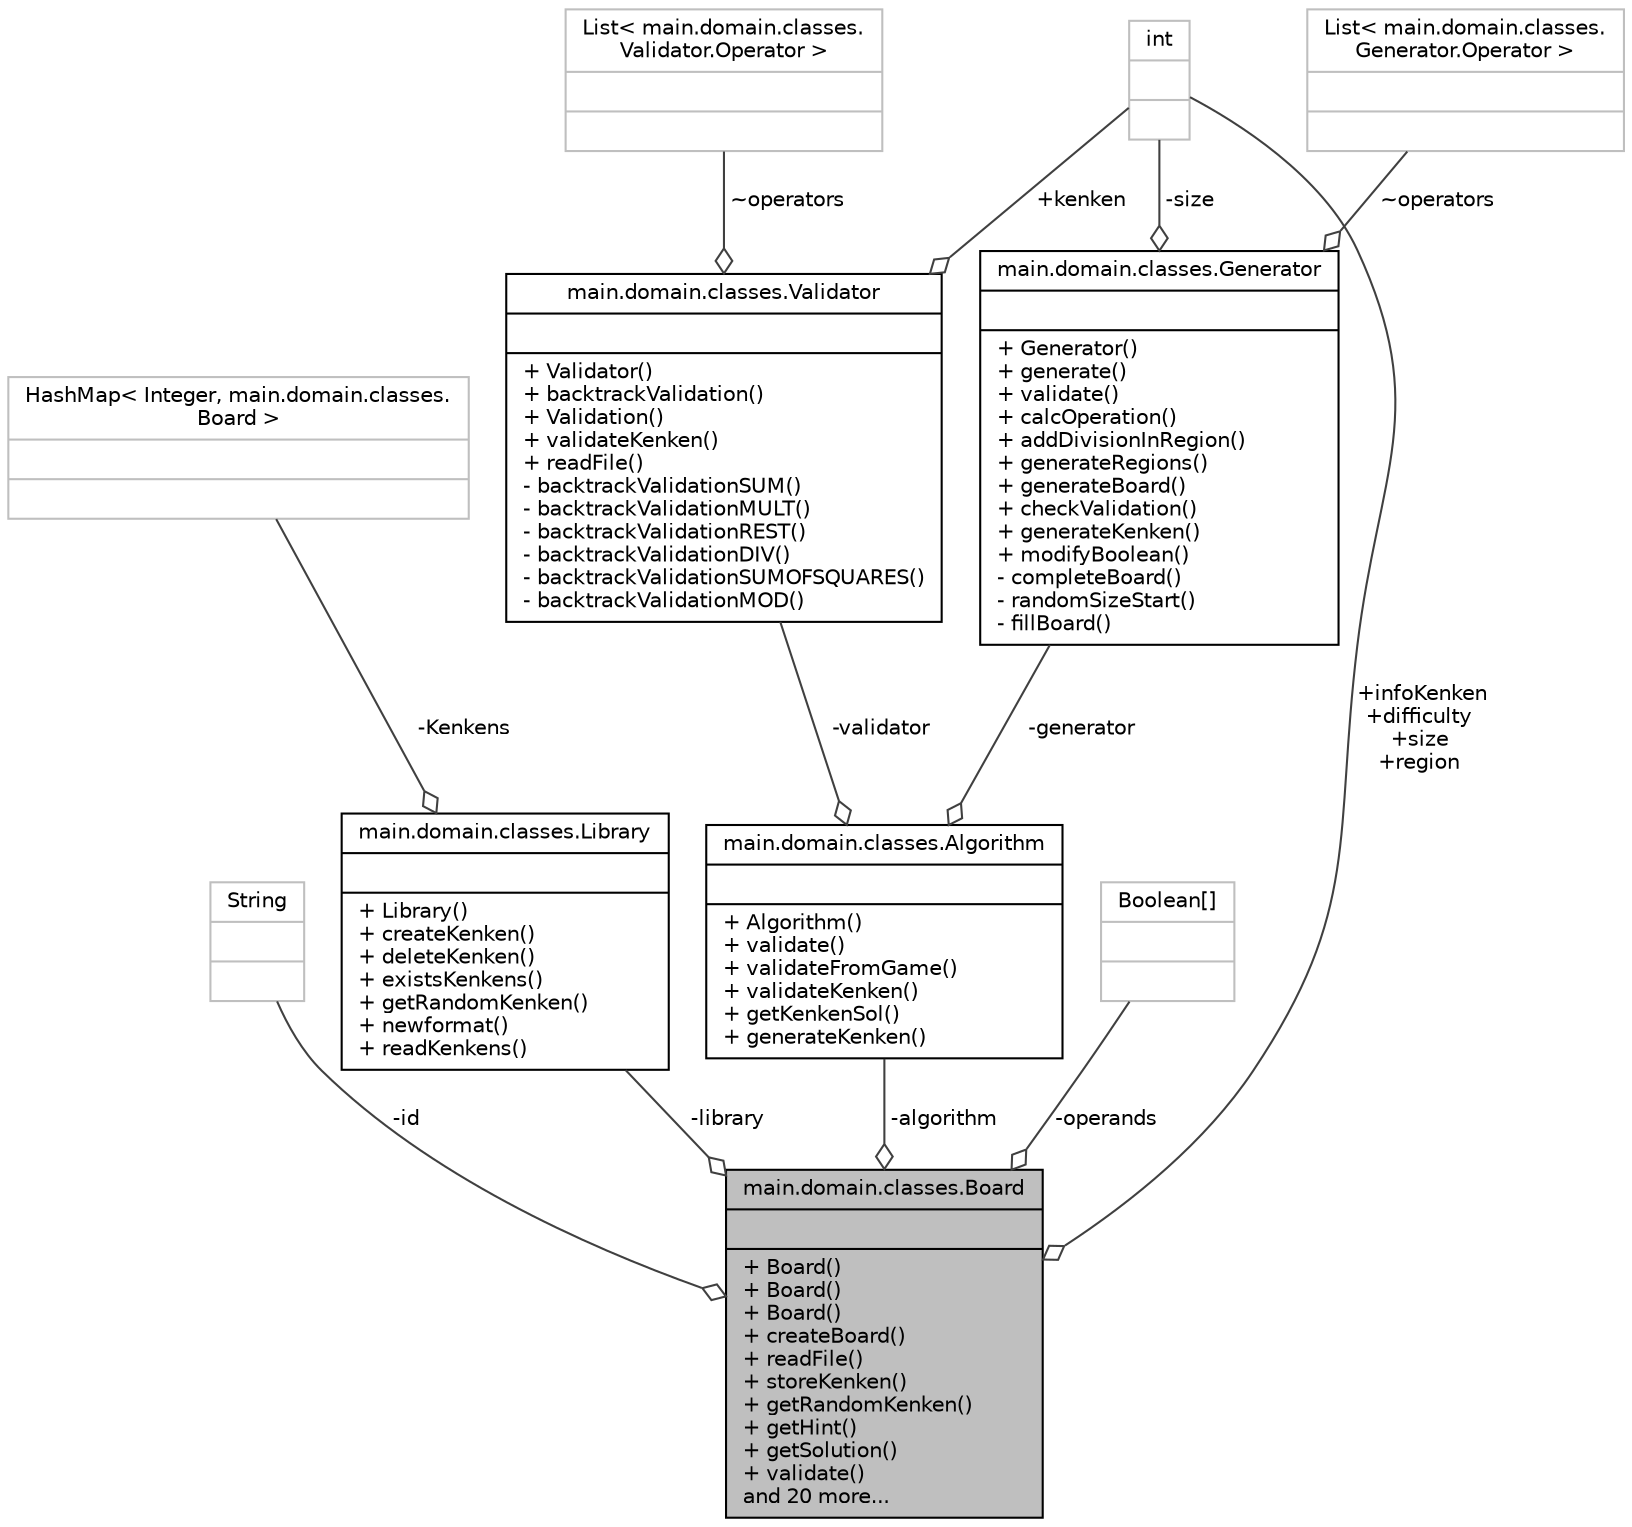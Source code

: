 digraph "main.domain.classes.Board"
{
 // INTERACTIVE_SVG=YES
 // LATEX_PDF_SIZE
  edge [fontname="Helvetica",fontsize="10",labelfontname="Helvetica",labelfontsize="10"];
  node [fontname="Helvetica",fontsize="10",shape=record];
  Node1 [label="{main.domain.classes.Board\n||+ Board()\l+ Board()\l+ Board()\l+ createBoard()\l+ readFile()\l+ storeKenken()\l+ getRandomKenken()\l+ getHint()\l+ getSolution()\l+ validate()\land 20 more...\l}",height=0.2,width=0.4,color="black", fillcolor="grey75", style="filled", fontcolor="black",tooltip=" "];
  Node2 -> Node1 [color="grey25",fontsize="10",style="solid",label=" -id" ,arrowhead="odiamond",fontname="Helvetica"];
  Node2 [label="{String\n||}",height=0.2,width=0.4,color="grey75", fillcolor="white", style="filled",tooltip=" "];
  Node3 -> Node1 [color="grey25",fontsize="10",style="solid",label=" -library" ,arrowhead="odiamond",fontname="Helvetica"];
  Node3 [label="{main.domain.classes.Library\n||+ Library()\l+ createKenken()\l+ deleteKenken()\l+ existsKenkens()\l+ getRandomKenken()\l+ newformat()\l+ readKenkens()\l}",height=0.2,width=0.4,color="black", fillcolor="white", style="filled",URL="$classmain_1_1domain_1_1classes_1_1Library.html",tooltip=" "];
  Node4 -> Node3 [color="grey25",fontsize="10",style="solid",label=" -Kenkens" ,arrowhead="odiamond",fontname="Helvetica"];
  Node4 [label="{HashMap\< Integer, main.domain.classes.\lBoard \>\n||}",height=0.2,width=0.4,color="grey75", fillcolor="white", style="filled",tooltip=" "];
  Node5 -> Node1 [color="grey25",fontsize="10",style="solid",label=" +infoKenken\n+difficulty\n+size\n+region" ,arrowhead="odiamond",fontname="Helvetica"];
  Node5 [label="{int\n||}",height=0.2,width=0.4,color="grey75", fillcolor="white", style="filled",tooltip=" "];
  Node6 -> Node1 [color="grey25",fontsize="10",style="solid",label=" -operands" ,arrowhead="odiamond",fontname="Helvetica"];
  Node6 [label="{Boolean[]\n||}",height=0.2,width=0.4,color="grey75", fillcolor="white", style="filled",tooltip=" "];
  Node7 -> Node1 [color="grey25",fontsize="10",style="solid",label=" -algorithm" ,arrowhead="odiamond",fontname="Helvetica"];
  Node7 [label="{main.domain.classes.Algorithm\n||+ Algorithm()\l+ validate()\l+ validateFromGame()\l+ validateKenken()\l+ getKenkenSol()\l+ generateKenken()\l}",height=0.2,width=0.4,color="black", fillcolor="white", style="filled",URL="$classmain_1_1domain_1_1classes_1_1Algorithm.html",tooltip=" "];
  Node8 -> Node7 [color="grey25",fontsize="10",style="solid",label=" -validator" ,arrowhead="odiamond",fontname="Helvetica"];
  Node8 [label="{main.domain.classes.Validator\n||+ Validator()\l+ backtrackValidation()\l+ Validation()\l+ validateKenken()\l+ readFile()\l- backtrackValidationSUM()\l- backtrackValidationMULT()\l- backtrackValidationREST()\l- backtrackValidationDIV()\l- backtrackValidationSUMOFSQUARES()\l- backtrackValidationMOD()\l}",height=0.2,width=0.4,color="black", fillcolor="white", style="filled",URL="$classmain_1_1domain_1_1classes_1_1Validator.html",tooltip=" "];
  Node9 -> Node8 [color="grey25",fontsize="10",style="solid",label=" ~operators" ,arrowhead="odiamond",fontname="Helvetica"];
  Node9 [label="{List\< main.domain.classes.\lValidator.Operator \>\n||}",height=0.2,width=0.4,color="grey75", fillcolor="white", style="filled",tooltip=" "];
  Node5 -> Node8 [color="grey25",fontsize="10",style="solid",label=" +kenken" ,arrowhead="odiamond",fontname="Helvetica"];
  Node10 -> Node7 [color="grey25",fontsize="10",style="solid",label=" -generator" ,arrowhead="odiamond",fontname="Helvetica"];
  Node10 [label="{main.domain.classes.Generator\n||+ Generator()\l+ generate()\l+ validate()\l+ calcOperation()\l+ addDivisionInRegion()\l+ generateRegions()\l+ generateBoard()\l+ checkValidation()\l+ generateKenken()\l+ modifyBoolean()\l- completeBoard()\l- randomSizeStart()\l- fillBoard()\l}",height=0.2,width=0.4,color="black", fillcolor="white", style="filled",URL="$classmain_1_1domain_1_1classes_1_1Generator.html",tooltip=" "];
  Node5 -> Node10 [color="grey25",fontsize="10",style="solid",label=" -size" ,arrowhead="odiamond",fontname="Helvetica"];
  Node11 -> Node10 [color="grey25",fontsize="10",style="solid",label=" ~operators" ,arrowhead="odiamond",fontname="Helvetica"];
  Node11 [label="{List\< main.domain.classes.\lGenerator.Operator \>\n||}",height=0.2,width=0.4,color="grey75", fillcolor="white", style="filled",tooltip=" "];
}
